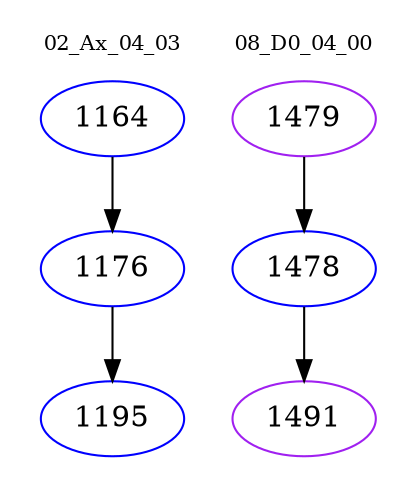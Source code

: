 digraph{
subgraph cluster_0 {
color = white
label = "02_Ax_04_03";
fontsize=10;
T0_1164 [label="1164", color="blue"]
T0_1164 -> T0_1176 [color="black"]
T0_1176 [label="1176", color="blue"]
T0_1176 -> T0_1195 [color="black"]
T0_1195 [label="1195", color="blue"]
}
subgraph cluster_1 {
color = white
label = "08_D0_04_00";
fontsize=10;
T1_1479 [label="1479", color="purple"]
T1_1479 -> T1_1478 [color="black"]
T1_1478 [label="1478", color="blue"]
T1_1478 -> T1_1491 [color="black"]
T1_1491 [label="1491", color="purple"]
}
}
